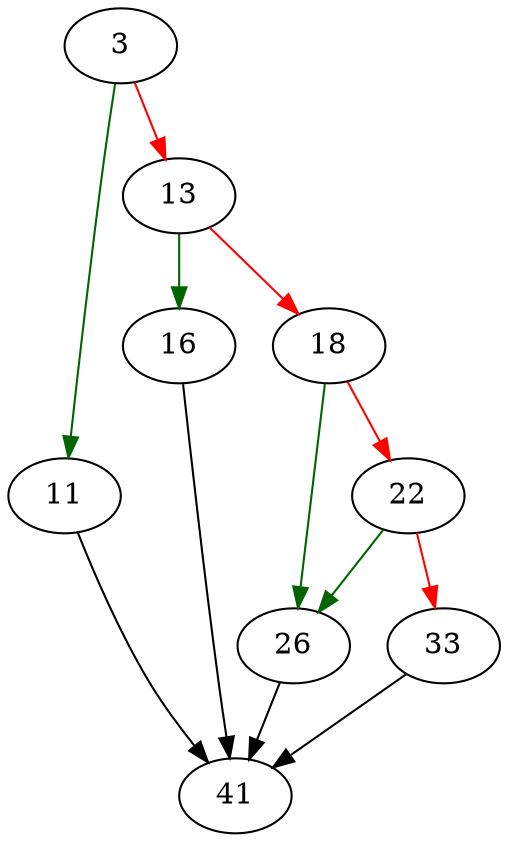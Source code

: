strict digraph "sqlite3ExprAnd" {
	// Node definitions.
	3 [entry=true];
	11;
	13;
	41;
	16;
	18;
	26;
	22;
	33;

	// Edge definitions.
	3 -> 11 [
		color=darkgreen
		cond=true
	];
	3 -> 13 [
		color=red
		cond=false
	];
	11 -> 41;
	13 -> 16 [
		color=darkgreen
		cond=true
	];
	13 -> 18 [
		color=red
		cond=false
	];
	16 -> 41;
	18 -> 26 [
		color=darkgreen
		cond=true
	];
	18 -> 22 [
		color=red
		cond=false
	];
	26 -> 41;
	22 -> 26 [
		color=darkgreen
		cond=true
	];
	22 -> 33 [
		color=red
		cond=false
	];
	33 -> 41;
}
